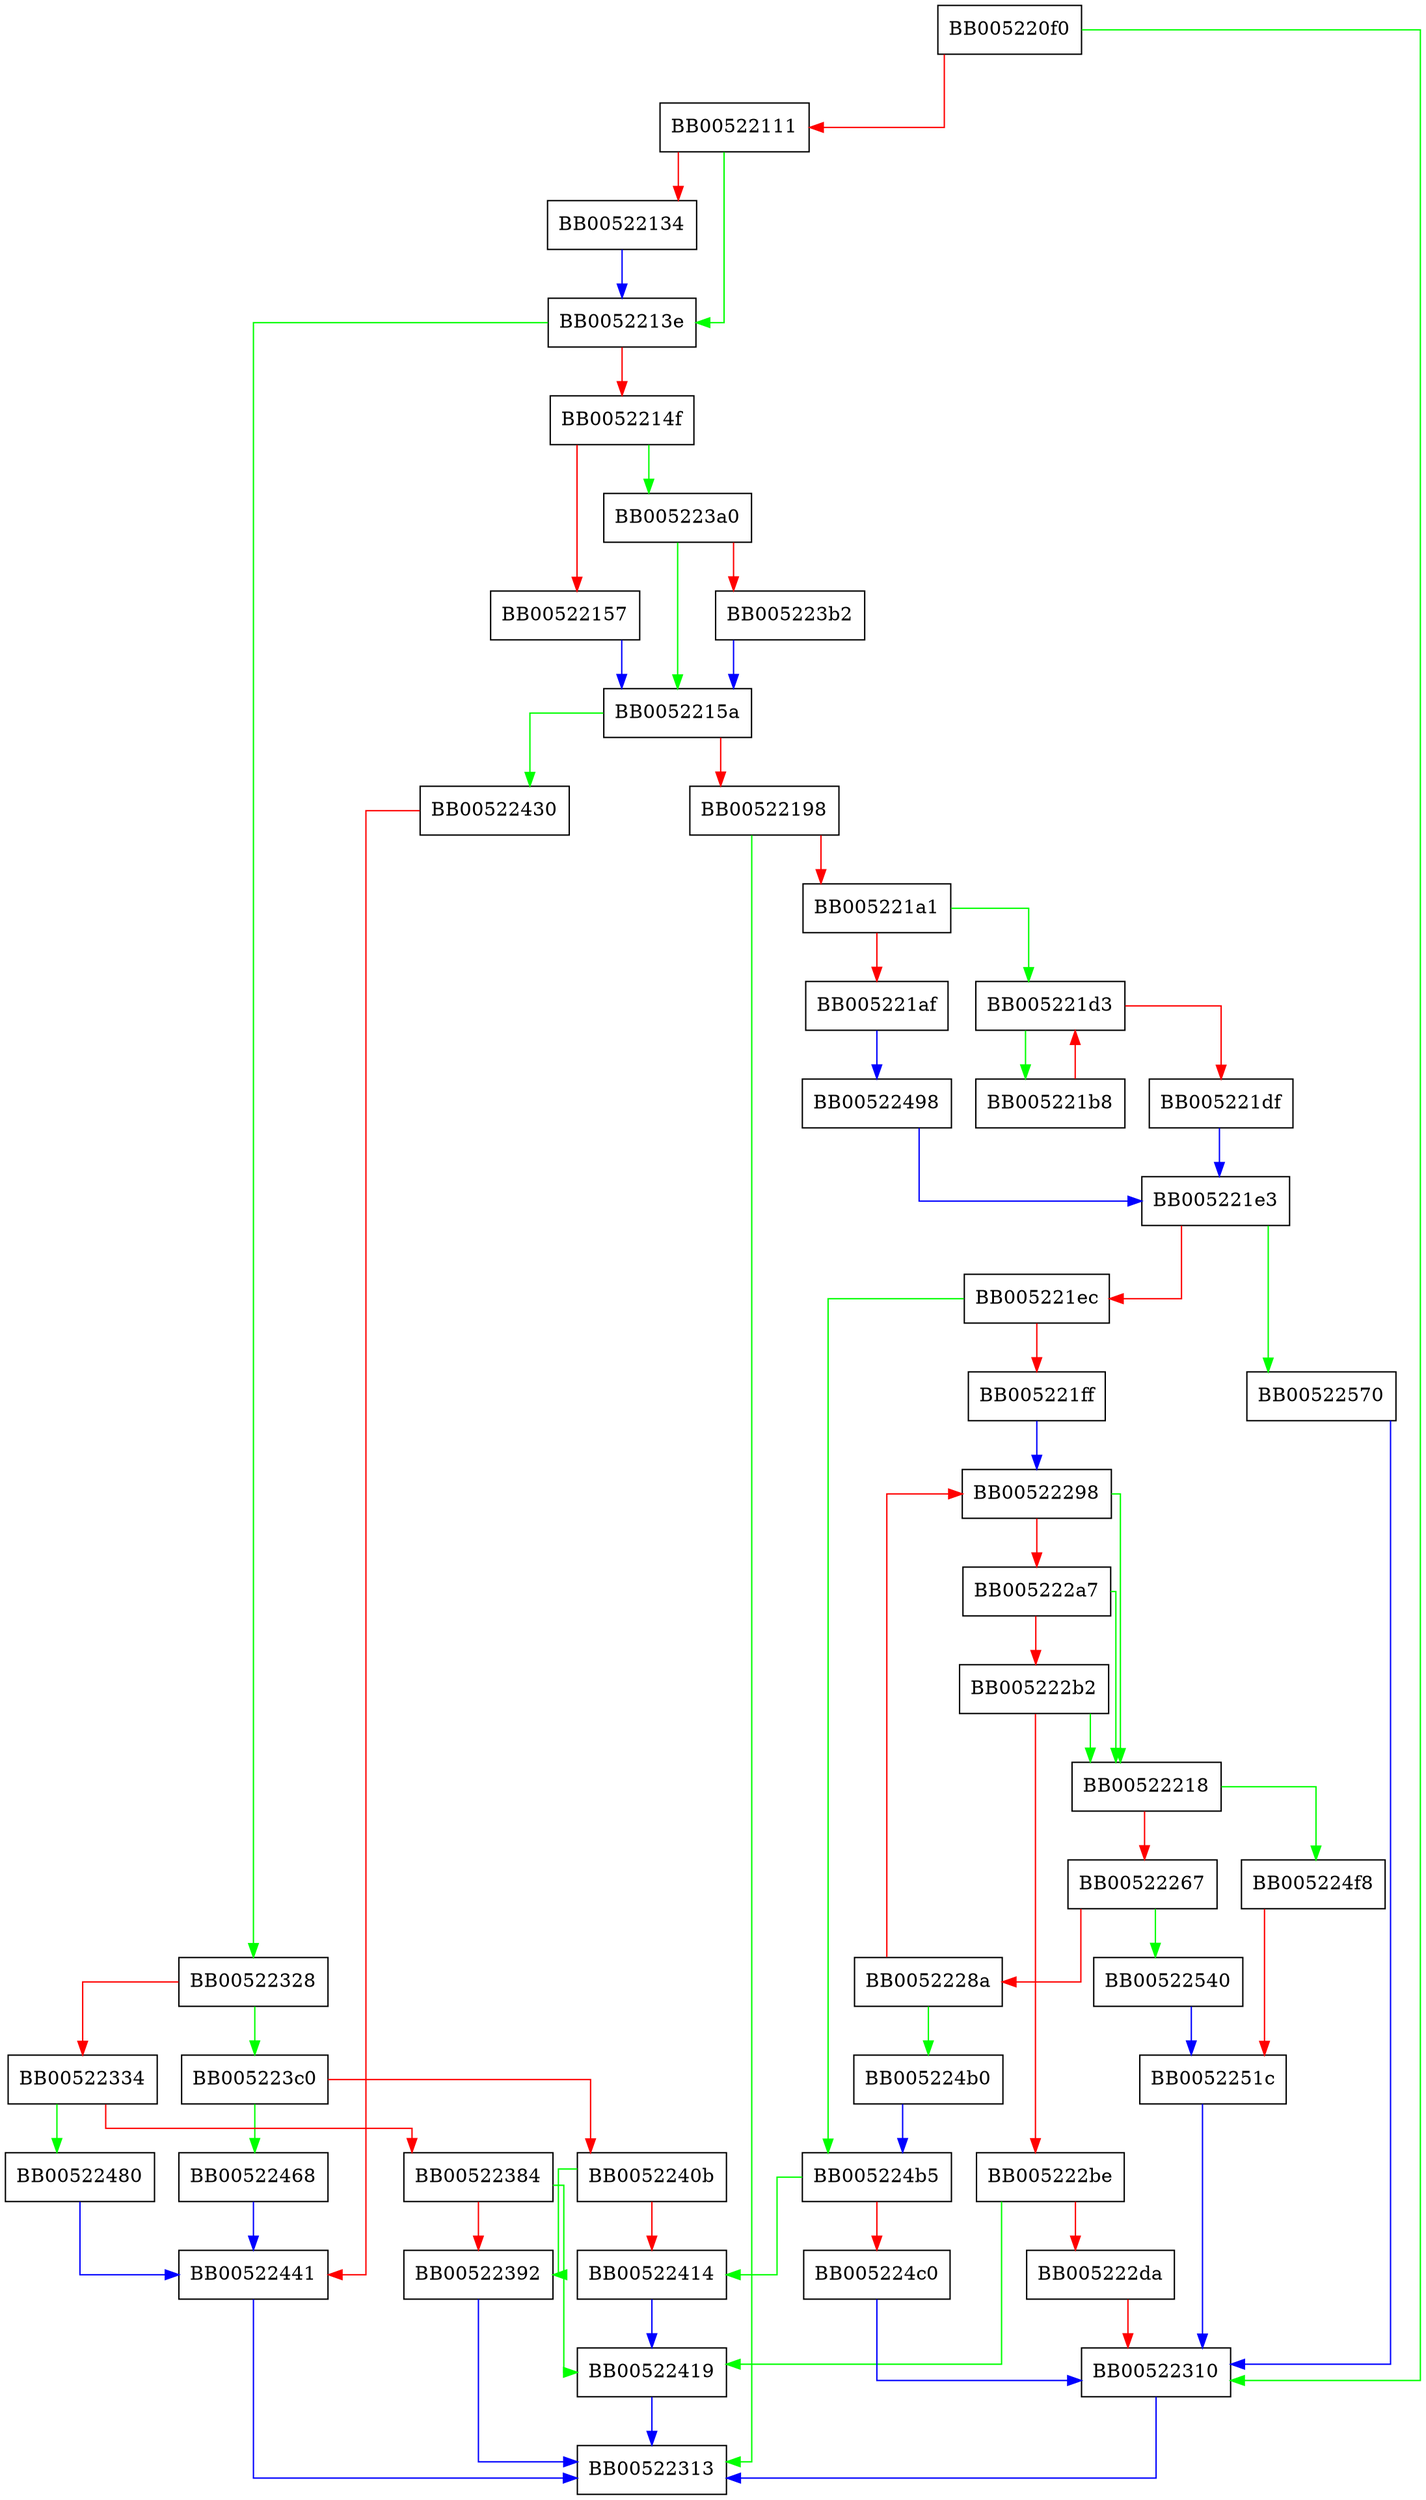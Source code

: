 digraph asn1_template_noexp_d2i {
  node [shape="box"];
  graph [splines=ortho];
  BB005220f0 -> BB00522310 [color="green"];
  BB005220f0 -> BB00522111 [color="red"];
  BB00522111 -> BB0052213e [color="green"];
  BB00522111 -> BB00522134 [color="red"];
  BB00522134 -> BB0052213e [color="blue"];
  BB0052213e -> BB00522328 [color="green"];
  BB0052213e -> BB0052214f [color="red"];
  BB0052214f -> BB005223a0 [color="green"];
  BB0052214f -> BB00522157 [color="red"];
  BB00522157 -> BB0052215a [color="blue"];
  BB0052215a -> BB00522430 [color="green"];
  BB0052215a -> BB00522198 [color="red"];
  BB00522198 -> BB00522313 [color="green"];
  BB00522198 -> BB005221a1 [color="red"];
  BB005221a1 -> BB005221d3 [color="green"];
  BB005221a1 -> BB005221af [color="red"];
  BB005221af -> BB00522498 [color="blue"];
  BB005221b8 -> BB005221d3 [color="red"];
  BB005221d3 -> BB005221b8 [color="green"];
  BB005221d3 -> BB005221df [color="red"];
  BB005221df -> BB005221e3 [color="blue"];
  BB005221e3 -> BB00522570 [color="green"];
  BB005221e3 -> BB005221ec [color="red"];
  BB005221ec -> BB005224b5 [color="green"];
  BB005221ec -> BB005221ff [color="red"];
  BB005221ff -> BB00522298 [color="blue"];
  BB00522218 -> BB005224f8 [color="green"];
  BB00522218 -> BB00522267 [color="red"];
  BB00522267 -> BB00522540 [color="green"];
  BB00522267 -> BB0052228a [color="red"];
  BB0052228a -> BB005224b0 [color="green"];
  BB0052228a -> BB00522298 [color="red"];
  BB00522298 -> BB00522218 [color="green"];
  BB00522298 -> BB005222a7 [color="red"];
  BB005222a7 -> BB00522218 [color="green"];
  BB005222a7 -> BB005222b2 [color="red"];
  BB005222b2 -> BB00522218 [color="green"];
  BB005222b2 -> BB005222be [color="red"];
  BB005222be -> BB00522419 [color="green"];
  BB005222be -> BB005222da [color="red"];
  BB005222da -> BB00522310 [color="red"];
  BB00522310 -> BB00522313 [color="blue"];
  BB00522328 -> BB005223c0 [color="green"];
  BB00522328 -> BB00522334 [color="red"];
  BB00522334 -> BB00522480 [color="green"];
  BB00522334 -> BB00522384 [color="red"];
  BB00522384 -> BB00522419 [color="green"];
  BB00522384 -> BB00522392 [color="red"];
  BB00522392 -> BB00522313 [color="blue"];
  BB005223a0 -> BB0052215a [color="green"];
  BB005223a0 -> BB005223b2 [color="red"];
  BB005223b2 -> BB0052215a [color="blue"];
  BB005223c0 -> BB00522468 [color="green"];
  BB005223c0 -> BB0052240b [color="red"];
  BB0052240b -> BB00522392 [color="green"];
  BB0052240b -> BB00522414 [color="red"];
  BB00522414 -> BB00522419 [color="blue"];
  BB00522419 -> BB00522313 [color="blue"];
  BB00522430 -> BB00522441 [color="red"];
  BB00522441 -> BB00522313 [color="blue"];
  BB00522468 -> BB00522441 [color="blue"];
  BB00522480 -> BB00522441 [color="blue"];
  BB00522498 -> BB005221e3 [color="blue"];
  BB005224b0 -> BB005224b5 [color="blue"];
  BB005224b5 -> BB00522414 [color="green"];
  BB005224b5 -> BB005224c0 [color="red"];
  BB005224c0 -> BB00522310 [color="blue"];
  BB005224f8 -> BB0052251c [color="red"];
  BB0052251c -> BB00522310 [color="blue"];
  BB00522540 -> BB0052251c [color="blue"];
  BB00522570 -> BB00522310 [color="blue"];
}